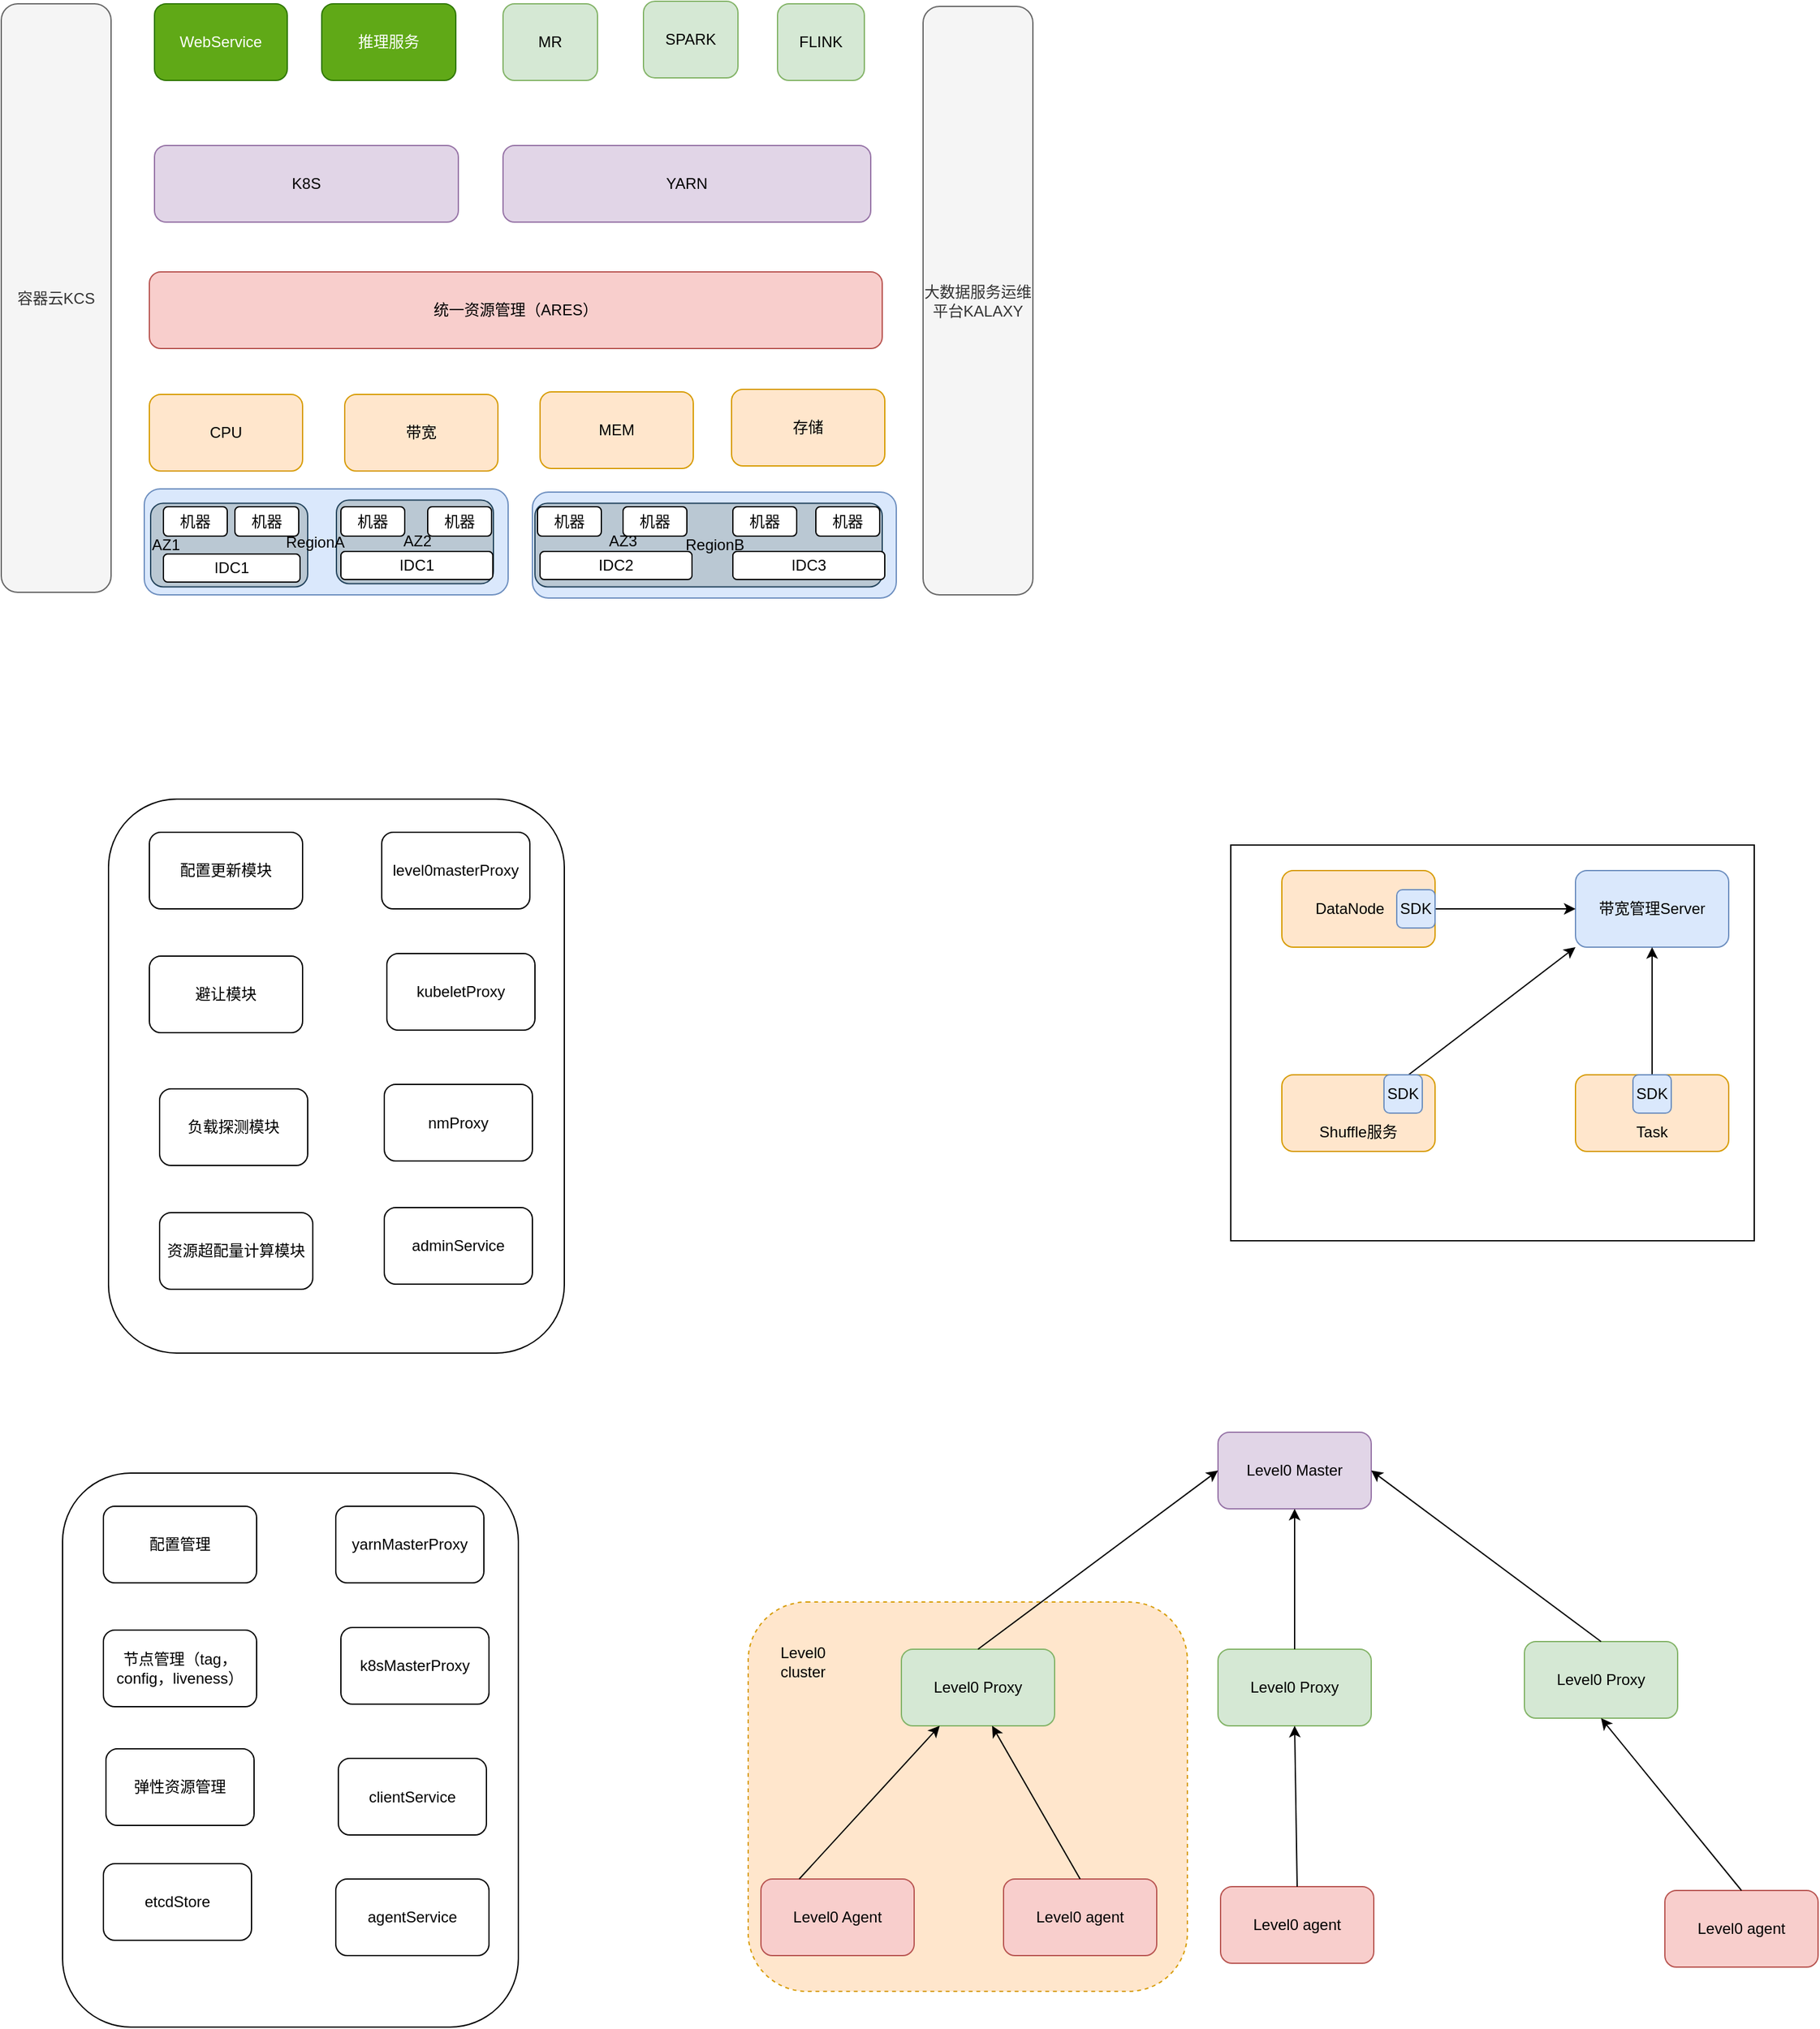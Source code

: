 <mxfile version="13.4.2" type="github"><diagram id="ZgPtl3ihCjjeWT7XmtYk" name="Page-1"><mxGraphModel dx="1746" dy="1365" grid="0" gridSize="10" guides="1" tooltips="1" connect="1" arrows="1" fold="1" page="0" pageScale="1" pageWidth="827" pageHeight="1169" math="0" shadow="0"><root><mxCell id="0"/><mxCell id="1" parent="0"/><mxCell id="Td8fIiAGsGmgDY-fccV7-52" value="" style="rounded=1;whiteSpace=wrap;html=1;fillColor=#dae8fc;strokeColor=#6c8ebf;" vertex="1" parent="1"><mxGeometry x="-317" y="-126.5" width="285" height="83" as="geometry"/></mxCell><mxCell id="Td8fIiAGsGmgDY-fccV7-21" value="" style="rounded=1;whiteSpace=wrap;html=1;fillColor=#dae8fc;strokeColor=#6c8ebf;" vertex="1" parent="1"><mxGeometry x="-621" y="-129" width="285" height="83" as="geometry"/></mxCell><mxCell id="Td8fIiAGsGmgDY-fccV7-62" value="" style="rounded=1;whiteSpace=wrap;html=1;fillColor=#bac8d3;strokeColor=#23445d;" vertex="1" parent="1"><mxGeometry x="-470.5" y="-120.25" width="123" height="65.5" as="geometry"/></mxCell><mxCell id="Td8fIiAGsGmgDY-fccV7-63" value="" style="rounded=1;whiteSpace=wrap;html=1;fillColor=#bac8d3;strokeColor=#23445d;" vertex="1" parent="1"><mxGeometry x="-315" y="-117.75" width="272" height="65.5" as="geometry"/></mxCell><mxCell id="Td8fIiAGsGmgDY-fccV7-60" value="" style="rounded=1;whiteSpace=wrap;html=1;fillColor=#bac8d3;strokeColor=#23445d;" vertex="1" parent="1"><mxGeometry x="-616" y="-117.75" width="123" height="65.5" as="geometry"/></mxCell><mxCell id="Td8fIiAGsGmgDY-fccV7-1" value="" style="rounded=1;whiteSpace=wrap;html=1;" vertex="1" parent="1"><mxGeometry x="-685" y="642" width="357" height="434" as="geometry"/></mxCell><mxCell id="ouyBewJYPAKfFaYjK765-32" value="" style="rounded=1;whiteSpace=wrap;html=1;dashed=1;fillColor=#ffe6cc;strokeColor=#d79b00;" parent="1" vertex="1"><mxGeometry x="-148" y="743" width="344" height="305" as="geometry"/></mxCell><mxCell id="ouyBewJYPAKfFaYjK765-1" value="" style="rounded=0;whiteSpace=wrap;html=1;" parent="1" vertex="1"><mxGeometry x="230" y="150" width="410" height="310" as="geometry"/></mxCell><mxCell id="ouyBewJYPAKfFaYjK765-2" value="带宽管理Server" style="rounded=1;whiteSpace=wrap;html=1;fillColor=#dae8fc;strokeColor=#6c8ebf;" parent="1" vertex="1"><mxGeometry x="500" y="170" width="120" height="60" as="geometry"/></mxCell><mxCell id="ouyBewJYPAKfFaYjK765-3" value="DataNode&amp;nbsp; &amp;nbsp;&amp;nbsp;" style="rounded=1;whiteSpace=wrap;html=1;fillColor=#ffe6cc;strokeColor=#d79b00;" parent="1" vertex="1"><mxGeometry x="270" y="170" width="120" height="60" as="geometry"/></mxCell><mxCell id="ouyBewJYPAKfFaYjK765-4" value="&lt;br&gt;&lt;br&gt;Shuffle服务&lt;br&gt;" style="rounded=1;whiteSpace=wrap;html=1;fillColor=#ffe6cc;strokeColor=#d79b00;" parent="1" vertex="1"><mxGeometry x="270" y="330" width="120" height="60" as="geometry"/></mxCell><mxCell id="ouyBewJYPAKfFaYjK765-5" value="&lt;br&gt;&lt;br&gt;Task" style="rounded=1;whiteSpace=wrap;html=1;fillColor=#ffe6cc;strokeColor=#d79b00;" parent="1" vertex="1"><mxGeometry x="500" y="330" width="120" height="60" as="geometry"/></mxCell><mxCell id="ouyBewJYPAKfFaYjK765-6" value="" style="endArrow=classic;html=1;exitX=1;exitY=0.5;exitDx=0;exitDy=0;entryX=0;entryY=0.5;entryDx=0;entryDy=0;" parent="1" source="ouyBewJYPAKfFaYjK765-3" target="ouyBewJYPAKfFaYjK765-2" edge="1"><mxGeometry width="50" height="50" relative="1" as="geometry"><mxPoint x="140" y="270" as="sourcePoint"/><mxPoint x="190" y="220" as="targetPoint"/></mxGeometry></mxCell><mxCell id="ouyBewJYPAKfFaYjK765-7" value="" style="endArrow=classic;html=1;entryX=0;entryY=1;entryDx=0;entryDy=0;" parent="1" source="ouyBewJYPAKfFaYjK765-4" target="ouyBewJYPAKfFaYjK765-2" edge="1"><mxGeometry width="50" height="50" relative="1" as="geometry"><mxPoint x="380" y="310" as="sourcePoint"/><mxPoint x="430" y="260" as="targetPoint"/></mxGeometry></mxCell><mxCell id="ouyBewJYPAKfFaYjK765-8" value="" style="endArrow=classic;html=1;exitX=0.5;exitY=0;exitDx=0;exitDy=0;entryX=0.5;entryY=1;entryDx=0;entryDy=0;" parent="1" source="ouyBewJYPAKfFaYjK765-5" target="ouyBewJYPAKfFaYjK765-2" edge="1"><mxGeometry width="50" height="50" relative="1" as="geometry"><mxPoint x="60" y="400" as="sourcePoint"/><mxPoint x="110" y="350" as="targetPoint"/></mxGeometry></mxCell><mxCell id="ouyBewJYPAKfFaYjK765-9" value="SDK" style="rounded=1;whiteSpace=wrap;html=1;fillColor=#dae8fc;strokeColor=#6c8ebf;" parent="1" vertex="1"><mxGeometry x="360" y="185" width="30" height="30" as="geometry"/></mxCell><mxCell id="ouyBewJYPAKfFaYjK765-12" value="SDK" style="rounded=1;whiteSpace=wrap;html=1;fillColor=#dae8fc;strokeColor=#6c8ebf;" parent="1" vertex="1"><mxGeometry x="545" y="330" width="30" height="30" as="geometry"/></mxCell><mxCell id="ouyBewJYPAKfFaYjK765-13" value="SDK" style="rounded=1;whiteSpace=wrap;html=1;fillColor=#dae8fc;strokeColor=#6c8ebf;" parent="1" vertex="1"><mxGeometry x="350" y="330" width="30" height="30" as="geometry"/></mxCell><mxCell id="ouyBewJYPAKfFaYjK765-14" value="Level0 Master" style="rounded=1;whiteSpace=wrap;html=1;fillColor=#e1d5e7;strokeColor=#9673a6;" parent="1" vertex="1"><mxGeometry x="220" y="610" width="120" height="60" as="geometry"/></mxCell><mxCell id="ouyBewJYPAKfFaYjK765-15" value="Level0 Proxy" style="rounded=1;whiteSpace=wrap;html=1;fillColor=#d5e8d4;strokeColor=#82b366;" parent="1" vertex="1"><mxGeometry x="-28" y="780" width="120" height="60" as="geometry"/></mxCell><mxCell id="ouyBewJYPAKfFaYjK765-16" value="Level0 Proxy" style="rounded=1;whiteSpace=wrap;html=1;fillColor=#d5e8d4;strokeColor=#82b366;" parent="1" vertex="1"><mxGeometry x="220" y="780" width="120" height="60" as="geometry"/></mxCell><mxCell id="ouyBewJYPAKfFaYjK765-17" value="Level0 Proxy" style="rounded=1;whiteSpace=wrap;html=1;fillColor=#d5e8d4;strokeColor=#82b366;" parent="1" vertex="1"><mxGeometry x="460" y="774" width="120" height="60" as="geometry"/></mxCell><mxCell id="ouyBewJYPAKfFaYjK765-21" value="Level0 Agent" style="rounded=1;whiteSpace=wrap;html=1;fillColor=#f8cecc;strokeColor=#b85450;" parent="1" vertex="1"><mxGeometry x="-138" y="960" width="120" height="60" as="geometry"/></mxCell><mxCell id="ouyBewJYPAKfFaYjK765-22" value="Level0 agent" style="rounded=1;whiteSpace=wrap;html=1;fillColor=#f8cecc;strokeColor=#b85450;" parent="1" vertex="1"><mxGeometry x="52" y="960" width="120" height="60" as="geometry"/></mxCell><mxCell id="ouyBewJYPAKfFaYjK765-23" value="Level0 agent" style="rounded=1;whiteSpace=wrap;html=1;fillColor=#f8cecc;strokeColor=#b85450;" parent="1" vertex="1"><mxGeometry x="222" y="966" width="120" height="60" as="geometry"/></mxCell><mxCell id="ouyBewJYPAKfFaYjK765-24" value="Level0 agent" style="rounded=1;whiteSpace=wrap;html=1;fillColor=#f8cecc;strokeColor=#b85450;" parent="1" vertex="1"><mxGeometry x="570" y="969" width="120" height="60" as="geometry"/></mxCell><mxCell id="ouyBewJYPAKfFaYjK765-25" value="" style="endArrow=classic;html=1;exitX=0.25;exitY=0;exitDx=0;exitDy=0;entryX=0.25;entryY=1;entryDx=0;entryDy=0;" parent="1" source="ouyBewJYPAKfFaYjK765-21" target="ouyBewJYPAKfFaYjK765-15" edge="1"><mxGeometry width="50" height="50" relative="1" as="geometry"><mxPoint x="-188" y="930" as="sourcePoint"/><mxPoint x="-138" y="880" as="targetPoint"/></mxGeometry></mxCell><mxCell id="ouyBewJYPAKfFaYjK765-26" value="" style="endArrow=classic;html=1;exitX=0.5;exitY=0;exitDx=0;exitDy=0;entryX=0.592;entryY=1;entryDx=0;entryDy=0;entryPerimeter=0;" parent="1" source="ouyBewJYPAKfFaYjK765-22" target="ouyBewJYPAKfFaYjK765-15" edge="1"><mxGeometry width="50" height="50" relative="1" as="geometry"><mxPoint x="-98" y="970" as="sourcePoint"/><mxPoint x="12" y="850" as="targetPoint"/></mxGeometry></mxCell><mxCell id="ouyBewJYPAKfFaYjK765-27" value="" style="endArrow=classic;html=1;exitX=0.5;exitY=0;exitDx=0;exitDy=0;entryX=0.5;entryY=1;entryDx=0;entryDy=0;" parent="1" source="ouyBewJYPAKfFaYjK765-23" target="ouyBewJYPAKfFaYjK765-16" edge="1"><mxGeometry width="50" height="50" relative="1" as="geometry"><mxPoint x="-40" y="1150" as="sourcePoint"/><mxPoint x="10" y="1100" as="targetPoint"/></mxGeometry></mxCell><mxCell id="ouyBewJYPAKfFaYjK765-28" value="" style="endArrow=classic;html=1;exitX=0.5;exitY=0;exitDx=0;exitDy=0;entryX=0.5;entryY=1;entryDx=0;entryDy=0;" parent="1" source="ouyBewJYPAKfFaYjK765-24" target="ouyBewJYPAKfFaYjK765-17" edge="1"><mxGeometry width="50" height="50" relative="1" as="geometry"><mxPoint x="375" y="970" as="sourcePoint"/><mxPoint x="440" y="840" as="targetPoint"/></mxGeometry></mxCell><mxCell id="ouyBewJYPAKfFaYjK765-29" value="" style="endArrow=classic;html=1;entryX=0;entryY=0.5;entryDx=0;entryDy=0;exitX=0.5;exitY=0;exitDx=0;exitDy=0;" parent="1" source="ouyBewJYPAKfFaYjK765-15" target="ouyBewJYPAKfFaYjK765-14" edge="1"><mxGeometry width="50" height="50" relative="1" as="geometry"><mxPoint x="100" y="770" as="sourcePoint"/><mxPoint x="100" y="690" as="targetPoint"/></mxGeometry></mxCell><mxCell id="ouyBewJYPAKfFaYjK765-30" value="" style="endArrow=classic;html=1;exitX=0.5;exitY=0;exitDx=0;exitDy=0;entryX=0.5;entryY=1;entryDx=0;entryDy=0;" parent="1" source="ouyBewJYPAKfFaYjK765-16" target="ouyBewJYPAKfFaYjK765-14" edge="1"><mxGeometry width="50" height="50" relative="1" as="geometry"><mxPoint x="220" y="760" as="sourcePoint"/><mxPoint x="270" y="710" as="targetPoint"/></mxGeometry></mxCell><mxCell id="ouyBewJYPAKfFaYjK765-31" value="" style="endArrow=classic;html=1;exitX=0.5;exitY=0;exitDx=0;exitDy=0;entryX=1;entryY=0.5;entryDx=0;entryDy=0;" parent="1" source="ouyBewJYPAKfFaYjK765-17" target="ouyBewJYPAKfFaYjK765-14" edge="1"><mxGeometry width="50" height="50" relative="1" as="geometry"><mxPoint x="290" y="790" as="sourcePoint"/><mxPoint x="290" y="680" as="targetPoint"/></mxGeometry></mxCell><mxCell id="ouyBewJYPAKfFaYjK765-33" value="Level0 cluster" style="text;html=1;strokeColor=none;fillColor=none;align=center;verticalAlign=middle;whiteSpace=wrap;rounded=0;dashed=1;" parent="1" vertex="1"><mxGeometry x="-125" y="780" width="40" height="20" as="geometry"/></mxCell><mxCell id="Td8fIiAGsGmgDY-fccV7-2" value="配置管理" style="rounded=1;whiteSpace=wrap;html=1;" vertex="1" parent="1"><mxGeometry x="-653" y="668" width="120" height="60" as="geometry"/></mxCell><mxCell id="Td8fIiAGsGmgDY-fccV7-3" value="节点管理（tag，config，liveness）" style="rounded=1;whiteSpace=wrap;html=1;" vertex="1" parent="1"><mxGeometry x="-653" y="765" width="120" height="60" as="geometry"/></mxCell><mxCell id="Td8fIiAGsGmgDY-fccV7-5" value="agentService" style="rounded=1;whiteSpace=wrap;html=1;" vertex="1" parent="1"><mxGeometry x="-471" y="960" width="120" height="60" as="geometry"/></mxCell><mxCell id="Td8fIiAGsGmgDY-fccV7-6" value="clientService" style="rounded=1;whiteSpace=wrap;html=1;" vertex="1" parent="1"><mxGeometry x="-469" y="865.5" width="116" height="60" as="geometry"/></mxCell><mxCell id="Td8fIiAGsGmgDY-fccV7-7" value="etcdStore" style="rounded=1;whiteSpace=wrap;html=1;" vertex="1" parent="1"><mxGeometry x="-653" y="948" width="116" height="60" as="geometry"/></mxCell><mxCell id="Td8fIiAGsGmgDY-fccV7-8" value="yarnMasterProxy" style="rounded=1;whiteSpace=wrap;html=1;" vertex="1" parent="1"><mxGeometry x="-471" y="668" width="116" height="60" as="geometry"/></mxCell><mxCell id="Td8fIiAGsGmgDY-fccV7-9" value="k8sMasterProxy" style="rounded=1;whiteSpace=wrap;html=1;" vertex="1" parent="1"><mxGeometry x="-467" y="763" width="116" height="60" as="geometry"/></mxCell><mxCell id="Td8fIiAGsGmgDY-fccV7-10" value="" style="rounded=1;whiteSpace=wrap;html=1;" vertex="1" parent="1"><mxGeometry x="-649" y="114" width="357" height="434" as="geometry"/></mxCell><mxCell id="Td8fIiAGsGmgDY-fccV7-11" value="配置更新模块" style="rounded=1;whiteSpace=wrap;html=1;" vertex="1" parent="1"><mxGeometry x="-617" y="140" width="120" height="60" as="geometry"/></mxCell><mxCell id="Td8fIiAGsGmgDY-fccV7-12" value="避让模块" style="rounded=1;whiteSpace=wrap;html=1;" vertex="1" parent="1"><mxGeometry x="-617" y="237" width="120" height="60" as="geometry"/></mxCell><mxCell id="Td8fIiAGsGmgDY-fccV7-13" value="资源超配量计算模块" style="rounded=1;whiteSpace=wrap;html=1;" vertex="1" parent="1"><mxGeometry x="-609" y="438" width="120" height="60" as="geometry"/></mxCell><mxCell id="Td8fIiAGsGmgDY-fccV7-14" value="nmProxy" style="rounded=1;whiteSpace=wrap;html=1;" vertex="1" parent="1"><mxGeometry x="-433" y="337.5" width="116" height="60" as="geometry"/></mxCell><mxCell id="Td8fIiAGsGmgDY-fccV7-15" value="负载探测模块" style="rounded=1;whiteSpace=wrap;html=1;" vertex="1" parent="1"><mxGeometry x="-609" y="341" width="116" height="60" as="geometry"/></mxCell><mxCell id="Td8fIiAGsGmgDY-fccV7-16" value="level0masterProxy" style="rounded=1;whiteSpace=wrap;html=1;" vertex="1" parent="1"><mxGeometry x="-435" y="140" width="116" height="60" as="geometry"/></mxCell><mxCell id="Td8fIiAGsGmgDY-fccV7-17" value="kubeletProxy" style="rounded=1;whiteSpace=wrap;html=1;" vertex="1" parent="1"><mxGeometry x="-431" y="235" width="116" height="60" as="geometry"/></mxCell><mxCell id="Td8fIiAGsGmgDY-fccV7-18" value="adminService" style="rounded=1;whiteSpace=wrap;html=1;" vertex="1" parent="1"><mxGeometry x="-433" y="434" width="116" height="60" as="geometry"/></mxCell><mxCell id="Td8fIiAGsGmgDY-fccV7-19" value="弹性资源管理" style="rounded=1;whiteSpace=wrap;html=1;" vertex="1" parent="1"><mxGeometry x="-651" y="858" width="116" height="60" as="geometry"/></mxCell><mxCell id="Td8fIiAGsGmgDY-fccV7-24" value="CPU" style="rounded=1;whiteSpace=wrap;html=1;fillColor=#ffe6cc;strokeColor=#d79b00;" vertex="1" parent="1"><mxGeometry x="-617" y="-203" width="120" height="60" as="geometry"/></mxCell><mxCell id="Td8fIiAGsGmgDY-fccV7-27" value="统一资源管理（ARES）" style="rounded=1;whiteSpace=wrap;html=1;fillColor=#f8cecc;strokeColor=#b85450;" vertex="1" parent="1"><mxGeometry x="-617" y="-299" width="574" height="60" as="geometry"/></mxCell><mxCell id="Td8fIiAGsGmgDY-fccV7-28" value="K8S" style="rounded=1;whiteSpace=wrap;html=1;fillColor=#e1d5e7;strokeColor=#9673a6;" vertex="1" parent="1"><mxGeometry x="-613" y="-398" width="238" height="60" as="geometry"/></mxCell><mxCell id="Td8fIiAGsGmgDY-fccV7-29" value="YARN" style="rounded=1;whiteSpace=wrap;html=1;fillColor=#e1d5e7;strokeColor=#9673a6;" vertex="1" parent="1"><mxGeometry x="-340" y="-398" width="288" height="60" as="geometry"/></mxCell><mxCell id="Td8fIiAGsGmgDY-fccV7-30" value="WebService" style="rounded=1;whiteSpace=wrap;html=1;fillColor=#60a917;strokeColor=#2D7600;fontColor=#ffffff;" vertex="1" parent="1"><mxGeometry x="-613" y="-509" width="104" height="60" as="geometry"/></mxCell><mxCell id="Td8fIiAGsGmgDY-fccV7-31" value="MR" style="rounded=1;whiteSpace=wrap;html=1;fillColor=#d5e8d4;strokeColor=#82b366;" vertex="1" parent="1"><mxGeometry x="-340" y="-509" width="74" height="60" as="geometry"/></mxCell><mxCell id="Td8fIiAGsGmgDY-fccV7-32" value="SPARK" style="rounded=1;whiteSpace=wrap;html=1;fillColor=#d5e8d4;strokeColor=#82b366;" vertex="1" parent="1"><mxGeometry x="-230" y="-511" width="74" height="60" as="geometry"/></mxCell><mxCell id="Td8fIiAGsGmgDY-fccV7-33" value="FLINK" style="rounded=1;whiteSpace=wrap;html=1;fillColor=#d5e8d4;strokeColor=#82b366;" vertex="1" parent="1"><mxGeometry x="-125" y="-509" width="68" height="60" as="geometry"/></mxCell><mxCell id="Td8fIiAGsGmgDY-fccV7-34" value="IDC1" style="rounded=1;whiteSpace=wrap;html=1;" vertex="1" parent="1"><mxGeometry x="-606" y="-78" width="107" height="22" as="geometry"/></mxCell><mxCell id="Td8fIiAGsGmgDY-fccV7-35" value="IDC1" style="rounded=1;whiteSpace=wrap;html=1;" vertex="1" parent="1"><mxGeometry x="-467" y="-80" width="119" height="22" as="geometry"/></mxCell><mxCell id="Td8fIiAGsGmgDY-fccV7-36" value="IDC2" style="rounded=1;whiteSpace=wrap;html=1;" vertex="1" parent="1"><mxGeometry x="-311" y="-80" width="119" height="22" as="geometry"/></mxCell><mxCell id="Td8fIiAGsGmgDY-fccV7-37" value="IDC3" style="rounded=1;whiteSpace=wrap;html=1;" vertex="1" parent="1"><mxGeometry x="-160" y="-80" width="119" height="22" as="geometry"/></mxCell><mxCell id="Td8fIiAGsGmgDY-fccV7-38" value="机器" style="rounded=1;whiteSpace=wrap;html=1;" vertex="1" parent="1"><mxGeometry x="-606" y="-115" width="50" height="23" as="geometry"/></mxCell><mxCell id="Td8fIiAGsGmgDY-fccV7-39" value="机器" style="rounded=1;whiteSpace=wrap;html=1;" vertex="1" parent="1"><mxGeometry x="-550" y="-115" width="50" height="23" as="geometry"/></mxCell><mxCell id="Td8fIiAGsGmgDY-fccV7-40" value="机器" style="rounded=1;whiteSpace=wrap;html=1;" vertex="1" parent="1"><mxGeometry x="-467" y="-115" width="50" height="23" as="geometry"/></mxCell><mxCell id="Td8fIiAGsGmgDY-fccV7-41" value="机器" style="rounded=1;whiteSpace=wrap;html=1;" vertex="1" parent="1"><mxGeometry x="-399" y="-115" width="50" height="23" as="geometry"/></mxCell><mxCell id="Td8fIiAGsGmgDY-fccV7-42" value="机器" style="rounded=1;whiteSpace=wrap;html=1;" vertex="1" parent="1"><mxGeometry x="-313" y="-115" width="50" height="23" as="geometry"/></mxCell><mxCell id="Td8fIiAGsGmgDY-fccV7-43" value="机器" style="rounded=1;whiteSpace=wrap;html=1;" vertex="1" parent="1"><mxGeometry x="-246" y="-115" width="50" height="23" as="geometry"/></mxCell><mxCell id="Td8fIiAGsGmgDY-fccV7-44" value="机器" style="rounded=1;whiteSpace=wrap;html=1;" vertex="1" parent="1"><mxGeometry x="-160" y="-115" width="50" height="23" as="geometry"/></mxCell><mxCell id="Td8fIiAGsGmgDY-fccV7-45" value="机器" style="rounded=1;whiteSpace=wrap;html=1;" vertex="1" parent="1"><mxGeometry x="-95" y="-115" width="50" height="23" as="geometry"/></mxCell><mxCell id="Td8fIiAGsGmgDY-fccV7-46" value="MEM" style="rounded=1;whiteSpace=wrap;html=1;fillColor=#ffe6cc;strokeColor=#d79b00;" vertex="1" parent="1"><mxGeometry x="-311" y="-205" width="120" height="60" as="geometry"/></mxCell><mxCell id="Td8fIiAGsGmgDY-fccV7-47" value="带宽" style="rounded=1;whiteSpace=wrap;html=1;fillColor=#ffe6cc;strokeColor=#d79b00;" vertex="1" parent="1"><mxGeometry x="-464" y="-203" width="120" height="60" as="geometry"/></mxCell><mxCell id="Td8fIiAGsGmgDY-fccV7-48" value="存储" style="rounded=1;whiteSpace=wrap;html=1;fillColor=#ffe6cc;strokeColor=#d79b00;" vertex="1" parent="1"><mxGeometry x="-161" y="-207" width="120" height="60" as="geometry"/></mxCell><mxCell id="Td8fIiAGsGmgDY-fccV7-49" value="推理服务" style="rounded=1;whiteSpace=wrap;html=1;fillColor=#60a917;strokeColor=#2D7600;fontColor=#ffffff;" vertex="1" parent="1"><mxGeometry x="-482" y="-509" width="105" height="60" as="geometry"/></mxCell><mxCell id="Td8fIiAGsGmgDY-fccV7-54" value="RegionA" style="text;html=1;strokeColor=none;fillColor=none;align=center;verticalAlign=middle;whiteSpace=wrap;rounded=0;" vertex="1" parent="1"><mxGeometry x="-507" y="-97.5" width="40" height="20" as="geometry"/></mxCell><mxCell id="Td8fIiAGsGmgDY-fccV7-55" value="RegionB" style="text;html=1;strokeColor=none;fillColor=none;align=center;verticalAlign=middle;whiteSpace=wrap;rounded=0;" vertex="1" parent="1"><mxGeometry x="-194.5" y="-95" width="40" height="20" as="geometry"/></mxCell><mxCell id="Td8fIiAGsGmgDY-fccV7-58" value="容器云KCS" style="rounded=1;whiteSpace=wrap;html=1;fillColor=#f5f5f5;strokeColor=#666666;fontColor=#333333;" vertex="1" parent="1"><mxGeometry x="-733" y="-509" width="86" height="461" as="geometry"/></mxCell><mxCell id="Td8fIiAGsGmgDY-fccV7-59" value="大数据服务运维平台KALAXY" style="rounded=1;whiteSpace=wrap;html=1;fillColor=#f5f5f5;strokeColor=#666666;fontColor=#333333;" vertex="1" parent="1"><mxGeometry x="-11" y="-507" width="86" height="461" as="geometry"/></mxCell><mxCell id="Td8fIiAGsGmgDY-fccV7-64" value="AZ3" style="text;html=1;strokeColor=none;fillColor=none;align=center;verticalAlign=middle;whiteSpace=wrap;rounded=0;" vertex="1" parent="1"><mxGeometry x="-266" y="-98" width="40" height="20" as="geometry"/></mxCell><mxCell id="Td8fIiAGsGmgDY-fccV7-65" value="AZ2" style="text;html=1;strokeColor=none;fillColor=none;align=center;verticalAlign=middle;whiteSpace=wrap;rounded=0;" vertex="1" parent="1"><mxGeometry x="-427.5" y="-98" width="40" height="20" as="geometry"/></mxCell><mxCell id="Td8fIiAGsGmgDY-fccV7-66" value="AZ1" style="text;html=1;strokeColor=none;fillColor=none;align=center;verticalAlign=middle;whiteSpace=wrap;rounded=0;" vertex="1" parent="1"><mxGeometry x="-624" y="-95" width="40" height="20" as="geometry"/></mxCell></root></mxGraphModel></diagram></mxfile>